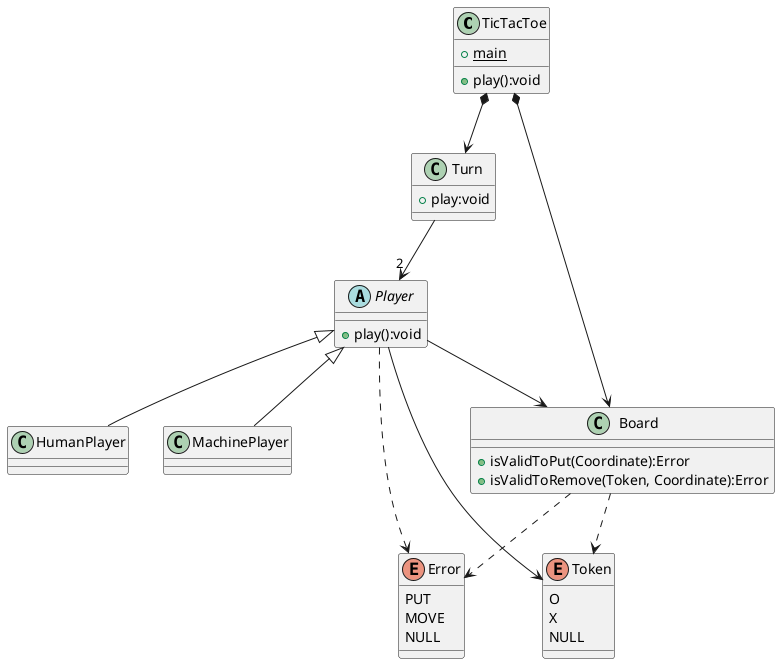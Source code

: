 @startuml tictactoe

class TicTacToe {
    + play():void
    + {static} main
}
TicTacToe *--> Board
TicTacToe *--> Turn

Turn --> "2" Player
class Turn {
    + play:void
}

abstract class Player {
    + play():void
}
Player --> Board
Player --> Token
Player ..> Error

class Board {
    + isValidToPut(Coordinate):Error
    + isValidToRemove(Token, Coordinate):Error
}
Board ..> Token
Board ..> Error

enum Error {
    PUT
    MOVE
    NULL
}

enum Token {
    O
    X
    NULL
}

Player <|-- HumanPlayer
Player <|-- MachinePlayer

@enduml